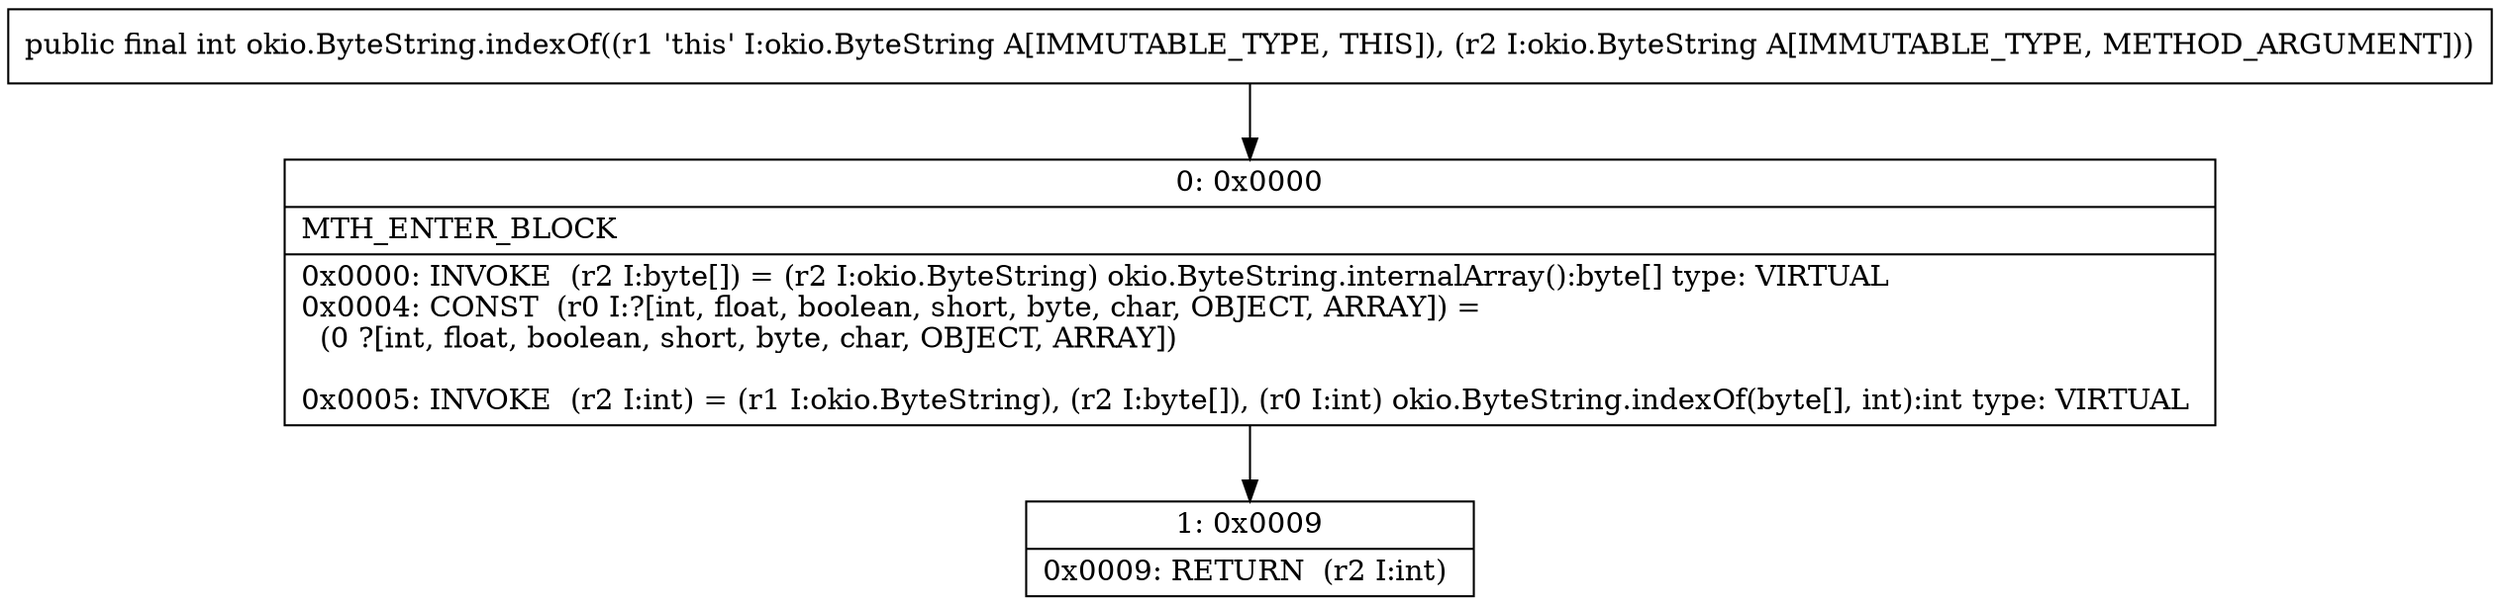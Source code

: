 digraph "CFG forokio.ByteString.indexOf(Lokio\/ByteString;)I" {
Node_0 [shape=record,label="{0\:\ 0x0000|MTH_ENTER_BLOCK\l|0x0000: INVOKE  (r2 I:byte[]) = (r2 I:okio.ByteString) okio.ByteString.internalArray():byte[] type: VIRTUAL \l0x0004: CONST  (r0 I:?[int, float, boolean, short, byte, char, OBJECT, ARRAY]) = \l  (0 ?[int, float, boolean, short, byte, char, OBJECT, ARRAY])\l \l0x0005: INVOKE  (r2 I:int) = (r1 I:okio.ByteString), (r2 I:byte[]), (r0 I:int) okio.ByteString.indexOf(byte[], int):int type: VIRTUAL \l}"];
Node_1 [shape=record,label="{1\:\ 0x0009|0x0009: RETURN  (r2 I:int) \l}"];
MethodNode[shape=record,label="{public final int okio.ByteString.indexOf((r1 'this' I:okio.ByteString A[IMMUTABLE_TYPE, THIS]), (r2 I:okio.ByteString A[IMMUTABLE_TYPE, METHOD_ARGUMENT])) }"];
MethodNode -> Node_0;
Node_0 -> Node_1;
}

